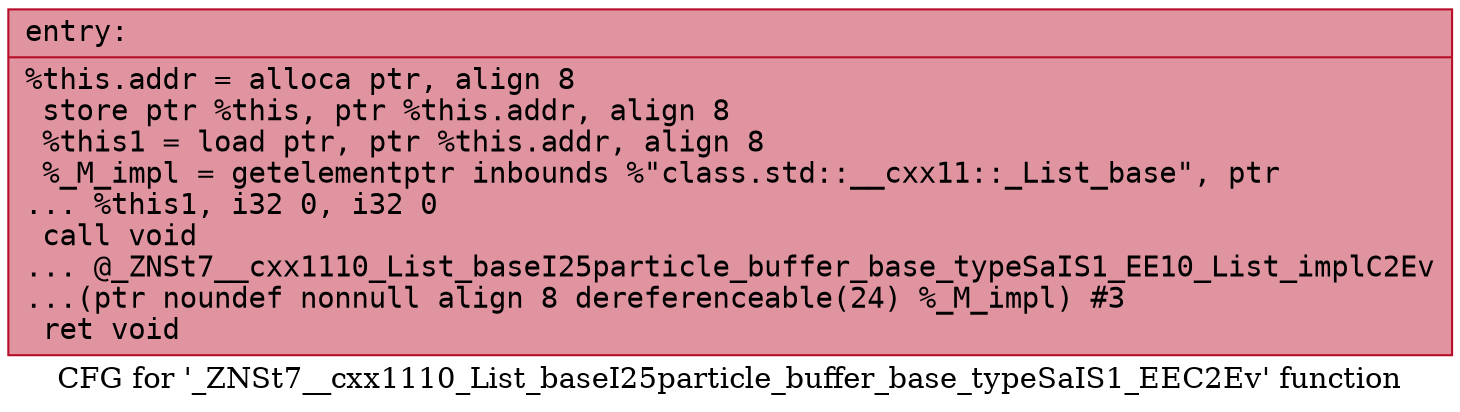 digraph "CFG for '_ZNSt7__cxx1110_List_baseI25particle_buffer_base_typeSaIS1_EEC2Ev' function" {
	label="CFG for '_ZNSt7__cxx1110_List_baseI25particle_buffer_base_typeSaIS1_EEC2Ev' function";

	Node0x558b694d8ca0 [shape=record,color="#b70d28ff", style=filled, fillcolor="#b70d2870" fontname="Courier",label="{entry:\l|  %this.addr = alloca ptr, align 8\l  store ptr %this, ptr %this.addr, align 8\l  %this1 = load ptr, ptr %this.addr, align 8\l  %_M_impl = getelementptr inbounds %\"class.std::__cxx11::_List_base\", ptr\l... %this1, i32 0, i32 0\l  call void\l... @_ZNSt7__cxx1110_List_baseI25particle_buffer_base_typeSaIS1_EE10_List_implC2Ev\l...(ptr noundef nonnull align 8 dereferenceable(24) %_M_impl) #3\l  ret void\l}"];
}
